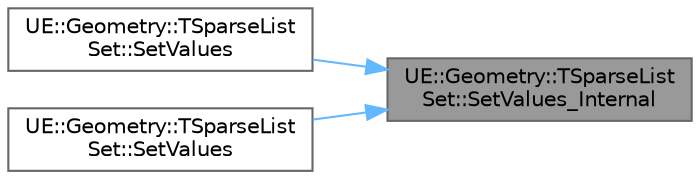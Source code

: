 digraph "UE::Geometry::TSparseListSet::SetValues_Internal"
{
 // INTERACTIVE_SVG=YES
 // LATEX_PDF_SIZE
  bgcolor="transparent";
  edge [fontname=Helvetica,fontsize=10,labelfontname=Helvetica,labelfontsize=10];
  node [fontname=Helvetica,fontsize=10,shape=box,height=0.2,width=0.4];
  rankdir="RL";
  Node1 [id="Node000001",label="UE::Geometry::TSparseList\lSet::SetValues_Internal",height=0.2,width=0.4,color="gray40", fillcolor="grey60", style="filled", fontcolor="black",tooltip=" "];
  Node1 -> Node2 [id="edge1_Node000001_Node000002",dir="back",color="steelblue1",style="solid",tooltip=" "];
  Node2 [id="Node000002",label="UE::Geometry::TSparseList\lSet::SetValues",height=0.2,width=0.4,color="grey40", fillcolor="white", style="filled",URL="$de/de5/structUE_1_1Geometry_1_1TSparseListSet.html#a722b0e6dd9cea5eb46c2c002c2049eb7",tooltip="Set the values of the List identified by ListHandle."];
  Node1 -> Node3 [id="edge2_Node000001_Node000003",dir="back",color="steelblue1",style="solid",tooltip=" "];
  Node3 [id="Node000003",label="UE::Geometry::TSparseList\lSet::SetValues",height=0.2,width=0.4,color="grey40", fillcolor="white", style="filled",URL="$de/de5/structUE_1_1Geometry_1_1TSparseListSet.html#a2488faa4442e2c00c703f3364dc7318b",tooltip="Set the values of the List at ListIndex."];
}
